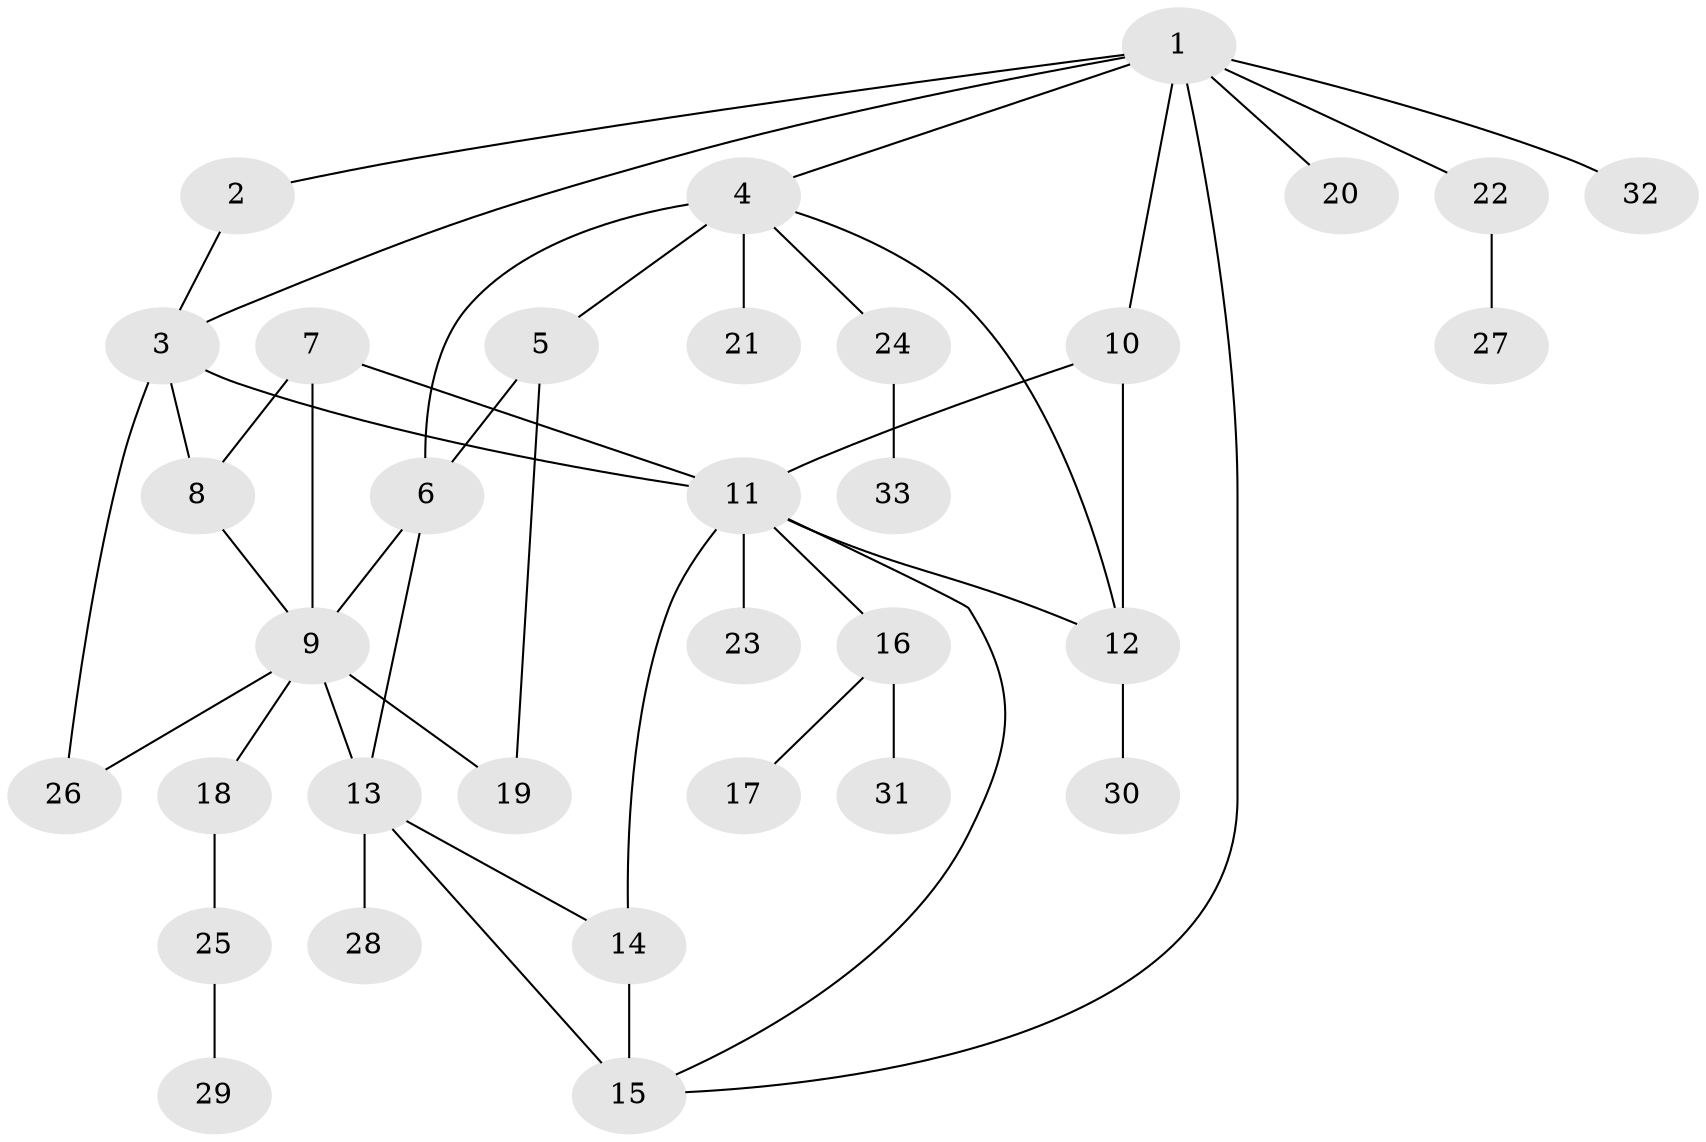 // original degree distribution, {9: 0.031746031746031744, 3: 0.07936507936507936, 6: 0.031746031746031744, 8: 0.031746031746031744, 7: 0.031746031746031744, 5: 0.031746031746031744, 4: 0.06349206349206349, 1: 0.5555555555555556, 2: 0.14285714285714285}
// Generated by graph-tools (version 1.1) at 2025/37/03/09/25 02:37:37]
// undirected, 33 vertices, 47 edges
graph export_dot {
graph [start="1"]
  node [color=gray90,style=filled];
  1;
  2;
  3;
  4;
  5;
  6;
  7;
  8;
  9;
  10;
  11;
  12;
  13;
  14;
  15;
  16;
  17;
  18;
  19;
  20;
  21;
  22;
  23;
  24;
  25;
  26;
  27;
  28;
  29;
  30;
  31;
  32;
  33;
  1 -- 2 [weight=1.0];
  1 -- 3 [weight=1.0];
  1 -- 4 [weight=1.0];
  1 -- 10 [weight=1.0];
  1 -- 15 [weight=1.0];
  1 -- 20 [weight=1.0];
  1 -- 22 [weight=1.0];
  1 -- 32 [weight=1.0];
  2 -- 3 [weight=1.0];
  3 -- 8 [weight=1.0];
  3 -- 11 [weight=1.0];
  3 -- 26 [weight=1.0];
  4 -- 5 [weight=1.0];
  4 -- 6 [weight=1.0];
  4 -- 12 [weight=1.0];
  4 -- 21 [weight=2.0];
  4 -- 24 [weight=1.0];
  5 -- 6 [weight=1.0];
  5 -- 19 [weight=4.0];
  6 -- 9 [weight=1.0];
  6 -- 13 [weight=1.0];
  7 -- 8 [weight=1.0];
  7 -- 9 [weight=1.0];
  7 -- 11 [weight=1.0];
  8 -- 9 [weight=1.0];
  9 -- 13 [weight=1.0];
  9 -- 18 [weight=1.0];
  9 -- 19 [weight=1.0];
  9 -- 26 [weight=1.0];
  10 -- 11 [weight=1.0];
  10 -- 12 [weight=1.0];
  11 -- 12 [weight=1.0];
  11 -- 14 [weight=1.0];
  11 -- 15 [weight=1.0];
  11 -- 16 [weight=1.0];
  11 -- 23 [weight=1.0];
  12 -- 30 [weight=1.0];
  13 -- 14 [weight=1.0];
  13 -- 15 [weight=1.0];
  13 -- 28 [weight=1.0];
  14 -- 15 [weight=4.0];
  16 -- 17 [weight=1.0];
  16 -- 31 [weight=1.0];
  18 -- 25 [weight=2.0];
  22 -- 27 [weight=1.0];
  24 -- 33 [weight=1.0];
  25 -- 29 [weight=1.0];
}
